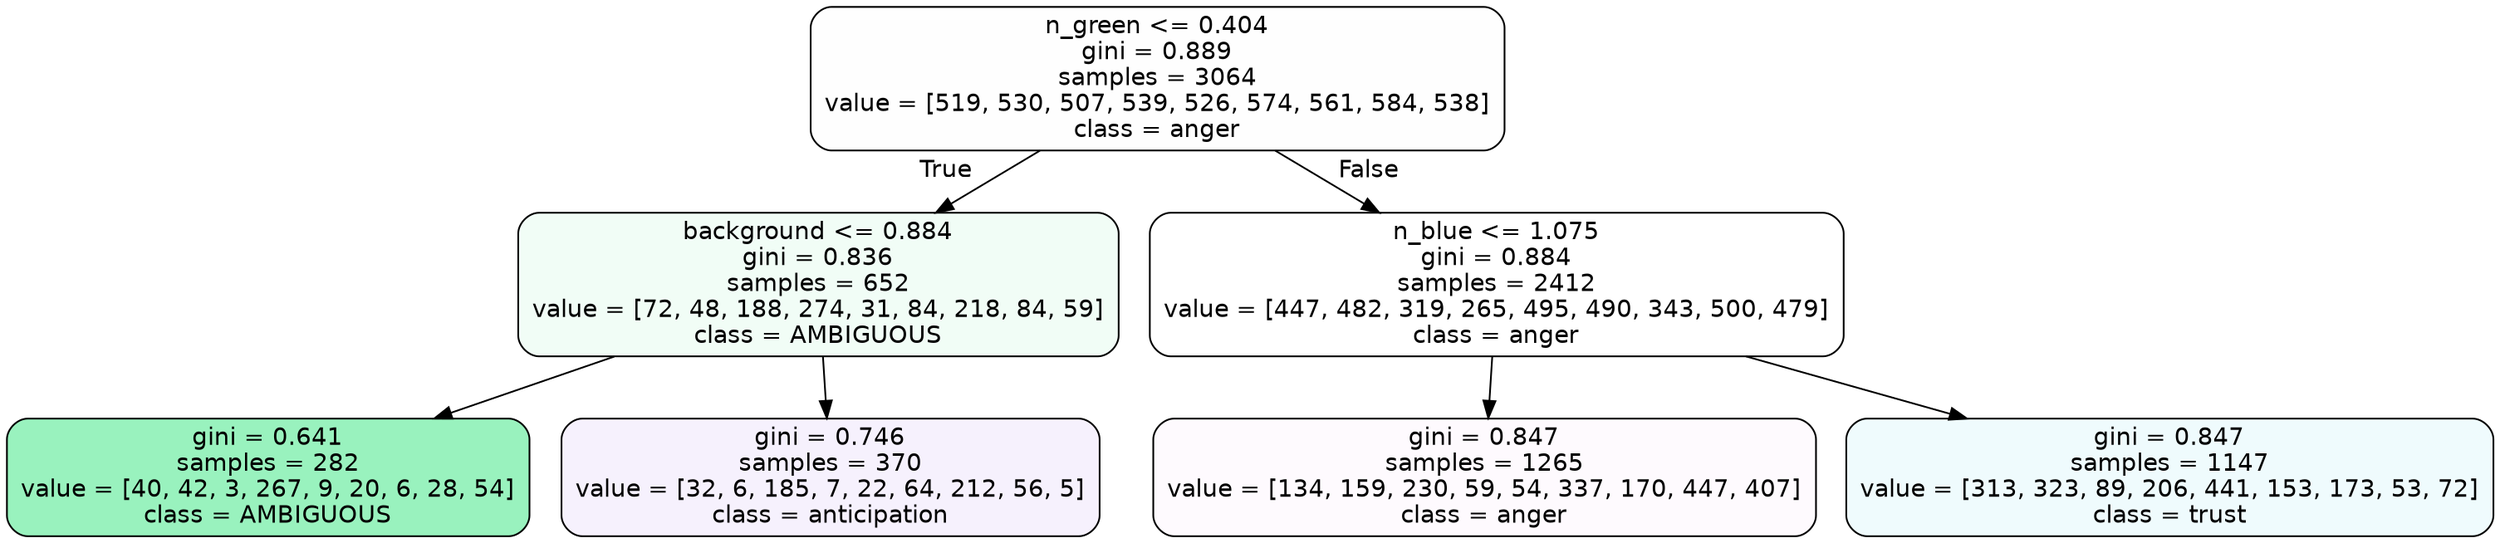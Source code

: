 digraph Tree {
node [shape=box, style="filled, rounded", color="black", fontname=helvetica] ;
edge [fontname=helvetica] ;
0 [label="n_green <= 0.404\ngini = 0.889\nsamples = 3064\nvalue = [519, 530, 507, 539, 526, 574, 561, 584, 538]\nclass = anger", fillcolor="#e539d701"] ;
1 [label="background <= 0.884\ngini = 0.836\nsamples = 652\nvalue = [72, 48, 188, 274, 31, 84, 218, 84, 59]\nclass = AMBIGUOUS", fillcolor="#39e58111"] ;
0 -> 1 [labeldistance=2.5, labelangle=45, headlabel="True"] ;
2 [label="gini = 0.641\nsamples = 282\nvalue = [40, 42, 3, 267, 9, 20, 6, 28, 54]\nclass = AMBIGUOUS", fillcolor="#39e58183"] ;
1 -> 2 ;
3 [label="gini = 0.746\nsamples = 370\nvalue = [32, 6, 185, 7, 22, 64, 212, 56, 5]\nclass = anticipation", fillcolor="#8139e511"] ;
1 -> 3 ;
4 [label="n_blue <= 1.075\ngini = 0.884\nsamples = 2412\nvalue = [447, 482, 319, 265, 495, 490, 343, 500, 479]\nclass = anger", fillcolor="#e539d700"] ;
0 -> 4 [labeldistance=2.5, labelangle=-45, headlabel="False"] ;
5 [label="gini = 0.847\nsamples = 1265\nvalue = [134, 159, 230, 59, 54, 337, 170, 447, 407]\nclass = anger", fillcolor="#e539d706"] ;
4 -> 5 ;
6 [label="gini = 0.847\nsamples = 1147\nvalue = [313, 323, 89, 206, 441, 153, 173, 53, 72]\nclass = trust", fillcolor="#39d7e514"] ;
4 -> 6 ;
}